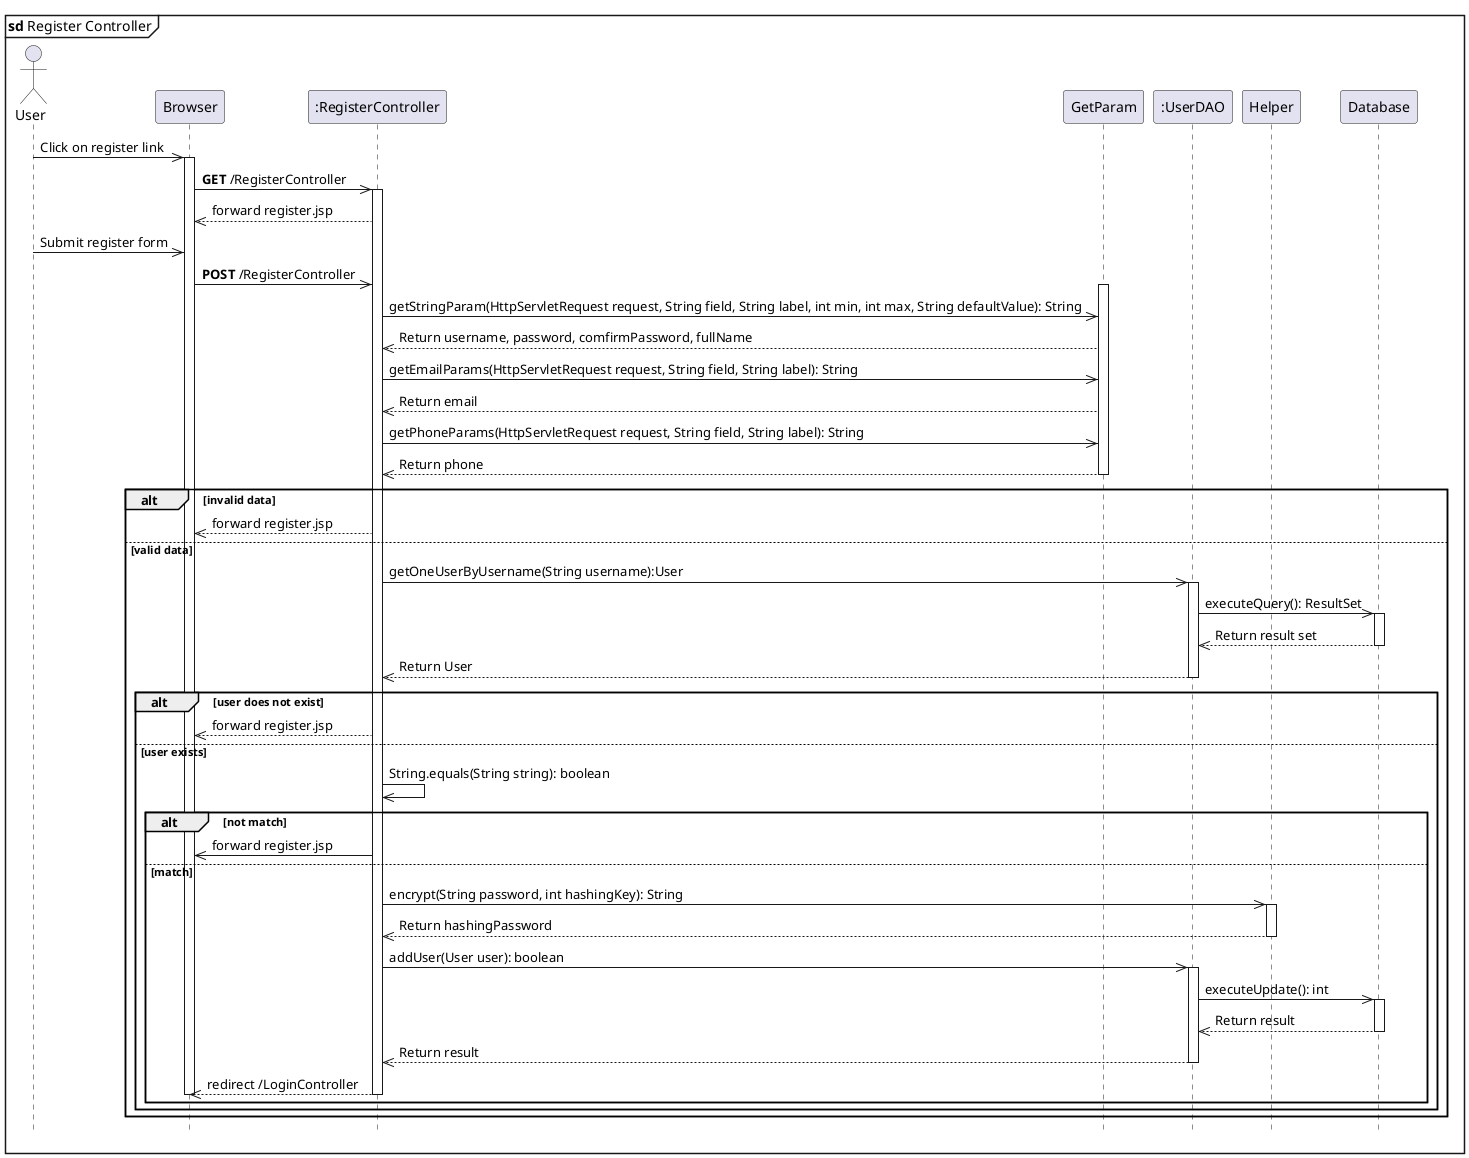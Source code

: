 @startuml registerController
mainframe **sd** Register Controller
hide footbox
actor User
participant "Browser" as Browser
participant ":RegisterController" as RegisterController
participant "GetParam" as GetParam
participant ":UserDAO" as UserDAO
participant "Helper" as Helper
participant "Database" as Database

User ->> Browser: Click on register link
activate Browser
Browser ->> RegisterController: **GET** /RegisterController
activate RegisterController
RegisterController -->> Browser: forward register.jsp



User ->> Browser: Submit register form
Browser ->> RegisterController: **POST** /RegisterController
activate GetParam
RegisterController ->> GetParam: getStringParam(HttpServletRequest request, String field, String label, int min, int max, String defaultValue): String
GetParam -->> RegisterController: Return username, password, comfirmPassword, fullName
RegisterController ->> GetParam: getEmailParams(HttpServletRequest request, String field, String label): String
GetParam -->> RegisterController: Return email
RegisterController ->> GetParam: getPhoneParams(HttpServletRequest request, String field, String label): String
GetParam -->> RegisterController: Return phone
deactivate GetParam
alt invalid data
    RegisterController -->> Browser: forward register.jsp

else valid data
    RegisterController ->> UserDAO: getOneUserByUsername(String username):User
    activate UserDAO
    UserDAO ->> Database: executeQuery(): ResultSet
    activate Database
    Database -->> UserDAO: Return result set
    deactivate Database
    UserDAO -->> RegisterController: Return User
    deactivate UserDAO

    alt user does not exist
        RegisterController -->> Browser: forward register.jsp
        
    else user exists
        RegisterController ->> RegisterController: String.equals(String string): boolean

        alt not match
            RegisterController ->> Browser: forward register.jsp

        else match
            RegisterController ->> Helper: encrypt(String password, int hashingKey): String
            activate Helper
            Helper -->> RegisterController: Return hashingPassword
            deactivate Helper
            RegisterController ->> UserDAO: addUser(User user): boolean
            activate UserDAO
            UserDAO ->> Database: executeUpdate(): int
            activate Database
            Database -->> UserDAO: Return result
            deactivate Database
            UserDAO -->> RegisterController: Return result
            deactivate UserDAO
            RegisterController -->> Browser: redirect /LoginController
            deactivate RegisterController
            deactivate Browser
        end        
    end
end

@enduml